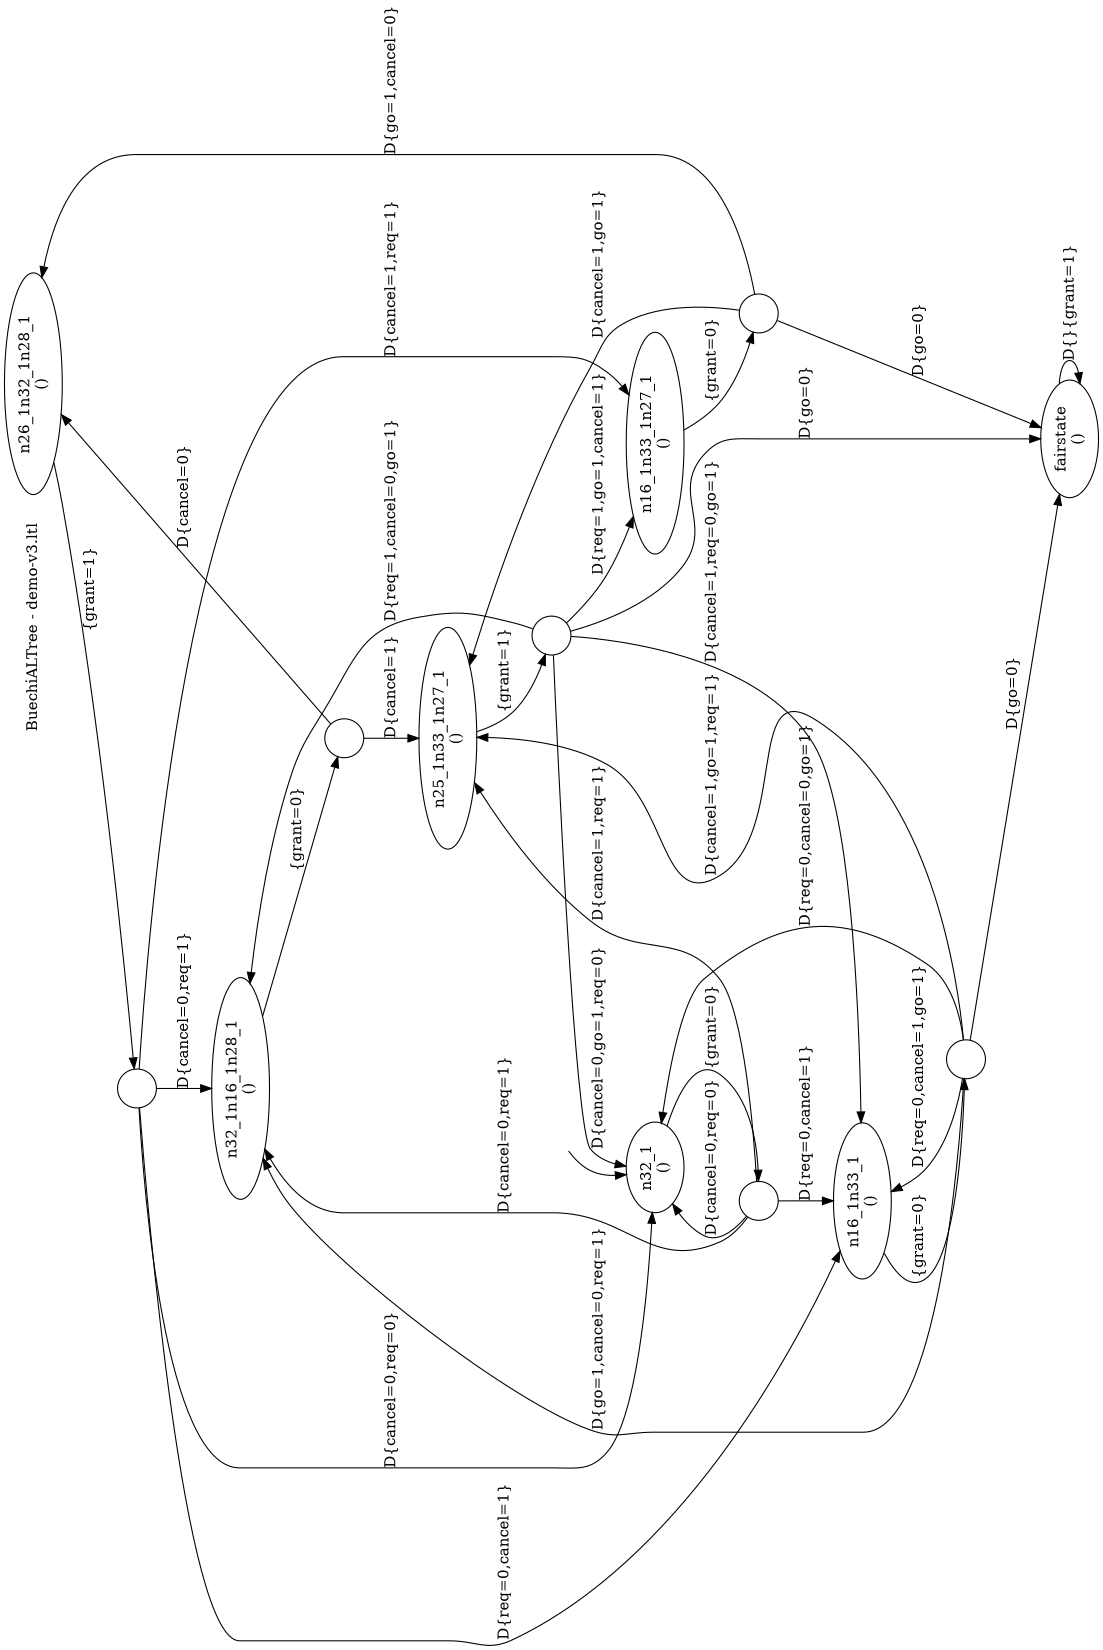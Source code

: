 digraph "demo-v3.ltl" {
node [shape=ellipse];
size = "11,7.5";
center = true;
rotate = 90;
"title" [label="BuechiALTree - demo-v3.ltl",shape=plaintext];
"n26_1n32_1n28_1" [label="n26_1n32_1n28_1\n()"];
"n26_1n32_1n28_1" -> "trigrant1n26_1n32_1n28_10"[label="{grant=1}"];
"trigrant1n26_1n32_1n28_10" [label="",shape=circle,height=0.5,width=0.5];
"trigrant1n26_1n32_1n28_10" -> "n32_1n16_1n28_1"[label="D{cancel=0,req=1}"];
"trigrant1n26_1n32_1n28_10" -> "n32_1"[label="D{cancel=0,req=0}"];
"trigrant1n26_1n32_1n28_10" -> "n16_1n33_1n27_1"[label="D{cancel=1,req=1}"];
"trigrant1n26_1n32_1n28_10" -> "n16_1n33_1"[label="D{req=0,cancel=1}"];
"n16_1n33_1n27_1" [label="n16_1n33_1n27_1\n()"];
"n16_1n33_1n27_1" -> "trigrant0n16_1n33_1n27_10"[label="{grant=0}"];
"trigrant0n16_1n33_1n27_10" [label="",shape=circle,height=0.5,width=0.5];
"trigrant0n16_1n33_1n27_10" -> "n25_1n33_1n27_1"[label="D{cancel=1,go=1}"];
"trigrant0n16_1n33_1n27_10" -> "fairstate"[label="D{go=0}"];
"trigrant0n16_1n33_1n27_10" -> "n26_1n32_1n28_1"[label="D{go=1,cancel=0}"];
"n16_1n33_1" [label="n16_1n33_1\n()"];
"n16_1n33_1" -> "trigrant0n16_1n33_10"[label="{grant=0}"];
"trigrant0n16_1n33_10" [label="",shape=circle,height=0.5,width=0.5];
"trigrant0n16_1n33_10" -> "n32_1"[label="D{req=0,cancel=0,go=1}"];
"trigrant0n16_1n33_10" -> "n16_1n33_1"[label="D{req=0,cancel=1,go=1}"];
"trigrant0n16_1n33_10" -> "n32_1n16_1n28_1"[label="D{go=1,cancel=0,req=1}"];
"trigrant0n16_1n33_10" -> "fairstate"[label="D{go=0}"];
"trigrant0n16_1n33_10" -> "n25_1n33_1n27_1"[label="D{cancel=1,go=1,req=1}"];
"fairstate" [label="fairstate\n()"];
"fairstate" -> "fairstate"[label="D{}{grant=1}"];
"init-n32_1" [style=invis]
"init-n32_1" -> "n32_1";
"n32_1" [label="n32_1\n()"];
"n32_1" -> "trigrant0n32_10"[label="{grant=0}"];
"trigrant0n32_10" [label="",shape=circle,height=0.5,width=0.5];
"trigrant0n32_10" -> "n16_1n33_1"[label="D{req=0,cancel=1}"];
"trigrant0n32_10" -> "n25_1n33_1n27_1"[label="D{cancel=1,req=1}"];
"trigrant0n32_10" -> "n32_1"[label="D{cancel=0,req=0}"];
"trigrant0n32_10" -> "n32_1n16_1n28_1"[label="D{cancel=0,req=1}"];
"n32_1n16_1n28_1" [label="n32_1n16_1n28_1\n()"];
"n32_1n16_1n28_1" -> "trigrant0n32_1n16_1n28_10"[label="{grant=0}"];
"trigrant0n32_1n16_1n28_10" [label="",shape=circle,height=0.5,width=0.5];
"trigrant0n32_1n16_1n28_10" -> "n25_1n33_1n27_1"[label="D{cancel=1}"];
"trigrant0n32_1n16_1n28_10" -> "n26_1n32_1n28_1"[label="D{cancel=0}"];
"n25_1n33_1n27_1" [label="n25_1n33_1n27_1\n()"];
"n25_1n33_1n27_1" -> "trigrant1n25_1n33_1n27_10"[label="{grant=1}"];
"trigrant1n25_1n33_1n27_10" [label="",shape=circle,height=0.5,width=0.5];
"trigrant1n25_1n33_1n27_10" -> "n16_1n33_1n27_1"[label="D{req=1,go=1,cancel=1}"];
"trigrant1n25_1n33_1n27_10" -> "fairstate"[label="D{go=0}"];
"trigrant1n25_1n33_1n27_10" -> "n32_1n16_1n28_1"[label="D{req=1,cancel=0,go=1}"];
"trigrant1n25_1n33_1n27_10" -> "n32_1"[label="D{cancel=0,go=1,req=0}"];
"trigrant1n25_1n33_1n27_10" -> "n16_1n33_1"[label="D{cancel=1,req=0,go=1}"];
}

